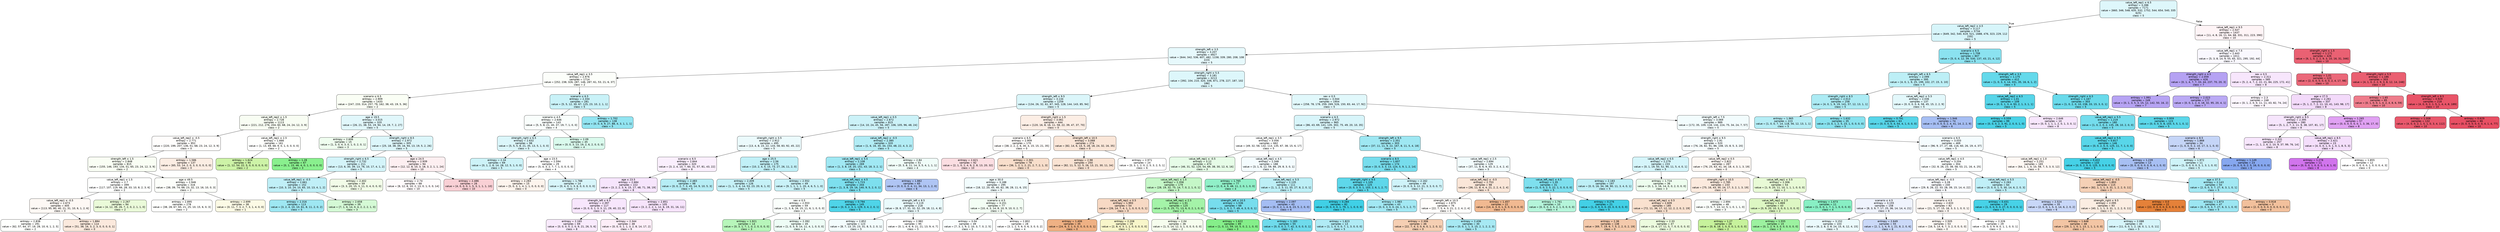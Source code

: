 digraph Tree {
node [shape=box, style="filled, rounded", color="black", fontname="helvetica"] ;
edge [fontname="helvetica"] ;
0 [label=<value_left_rep1 &le; 6.5<br/>entropy = 3.288<br/>samples = 7171<br/>value = [660, 346, 548, 635, 532, 1752, 544, 654, 540, 335<br/>625]<br/>class = 5>, fillcolor="#def7fb"] ;
1 [label=<value_left_rep2 &le; 4.5<br/>entropy = 3.117<br/>samples = 5734<br/>value = [649, 342, 540, 619, 521, 1688, 476, 323, 229, 112<br/>235]<br/>class = 5>, fillcolor="#d7f5fa"] ;
0 -> 1 [labeldistance=2.5, labelangle=45, headlabel="True"] ;
3 [label=<strength_left &le; 3.5<br/>entropy = 3.207<br/>samples = 4927<br/>value = [644, 342, 536, 607, 482, 1158, 339, 280, 208, 108<br/>223]<br/>class = 5>, fillcolor="#e7f9fc"] ;
1 -> 3 ;
7 [label=<value_left_rep1 &le; 3.5<br/>entropy = 2.976<br/>samples = 1714<br/>value = [252, 238, 326, 287, 146, 287, 61, 53, 21, 6, 37]<br/>class = 2>, fillcolor="#fcfefa"] ;
3 -> 7 ;
11 [label=<scenario &le; 6.5<br/>entropy = 2.909<br/>samples = 1433<br/>value = [247, 233, 314, 257, 79, 162, 38, 43, 19, 5, 36]<br/>class = 2>, fillcolor="#fafef5"] ;
7 -> 11 ;
17 [label=<value_left_rep2 &le; 1.5<br/>entropy = 2.728<br/>samples = 1113<br/>value = [221, 212, 276, 204, 60, 68, 24, 24, 12, 3, 9]<br/>class = 2>, fillcolor="#f8fdf3"] ;
11 -> 17 ;
21 [label=<value_left_rep2 &le; -0.5<br/>entropy = 2.771<br/>samples = 952<br/>value = [220, 199, 207, 136, 51, 68, 23, 24, 12, 3, 9]<br/>class = 0>, fillcolor="#fffdfc"] ;
17 -> 21 ;
23 [label=<strength_left &le; 1.5<br/>entropy = 2.848<br/>samples = 815<br/>value = [155, 146, 193, 134, 51, 65, 23, 24, 12, 3, 9]<br/>class = 2>, fillcolor="#f9fef4"] ;
21 -> 23 ;
61 [label=<value_left_rep1 &le; 1.5<br/>entropy = 2.7<br/>samples = 499<br/>value = [117, 107, 119, 66, 28, 33, 10, 8, 2, 3, 6]<br/>class = 2>, fillcolor="#fefffe"] ;
23 -> 61 ;
63 [label=<value_left_rep1 &le; -0.5<br/>entropy = 2.673<br/>samples = 405<br/>value = [113, 95, 80, 40, 21, 31, 10, 6, 1, 2, 6]<br/>class = 0>, fillcolor="#fdf8f4"] ;
61 -> 63 ;
67 [label=<entropy = 2.838<br/>samples = 291<br/>value = [62, 57, 64, 37, 19, 28, 10, 6, 1, 2, 5]<br/>class = 2>, fillcolor="#fefffd"] ;
63 -> 67 ;
68 [label=<entropy = 1.884<br/>samples = 114<br/>value = [51, 38, 16, 3, 2, 3, 0, 0, 0, 0, 1]<br/>class = 0>, fillcolor="#fbe9dd"] ;
63 -> 68 ;
64 [label=<entropy = 2.267<br/>samples = 94<br/>value = [4, 12, 39, 26, 7, 2, 0, 2, 1, 1, 0]<br/>class = 2>, fillcolor="#eafad9"] ;
61 -> 64 ;
62 [label=<age &le; 49.5<br/>entropy = 2.946<br/>samples = 316<br/>value = [38, 39, 74, 68, 23, 32, 13, 16, 10, 0, 3]<br/>class = 2>, fillcolor="#fcfefa"] ;
23 -> 62 ;
109 [label=<entropy = 2.895<br/>samples = 278<br/>value = [38, 28, 67, 65, 21, 25, 10, 15, 6, 0, 3]<br/>class = 2>, fillcolor="#fefffd"] ;
62 -> 109 ;
110 [label=<entropy = 2.699<br/>samples = 38<br/>value = [0, 11, 7, 3, 2, 7, 3, 1, 4, 0, 0]<br/>class = 1>, fillcolor="#fcfae5"] ;
62 -> 110 ;
24 [label=<entropy = 1.586<br/>samples = 137<br/>value = [65, 53, 14, 2, 0, 3, 0, 0, 0, 0, 0]<br/>class = 0>, fillcolor="#fbede3"] ;
21 -> 24 ;
22 [label=<value_left_rep1 &le; 2.5<br/>entropy = 1.666<br/>samples = 161<br/>value = [1, 13, 69, 68, 9, 0, 1, 0, 0, 0, 0]<br/>class = 2>, fillcolor="#fefffd"] ;
17 -> 22 ;
91 [label=<entropy = 1.624<br/>samples = 94<br/>value = [1, 12, 54, 22, 5, 0, 0, 0, 0, 0, 0]<br/>class = 2>, fillcolor="#cdf3a7"] ;
22 -> 91 ;
92 [label=<entropy = 1.28<br/>samples = 67<br/>value = [0, 1, 15, 46, 4, 0, 1, 0, 0, 0, 0]<br/>class = 3>, fillcolor="#89f08e"] ;
22 -> 92 ;
18 [label=<age &le; 19.5<br/>entropy = 3.015<br/>samples = 320<br/>value = [26, 21, 38, 53, 19, 94, 14, 19, 7, 2, 27]<br/>class = 5>, fillcolor="#e1f7fb"] ;
11 -> 18 ;
137 [label=<entropy = 2.606<br/>samples = 15<br/>value = [1, 3, 0, 4, 3, 0, 1, 0, 2, 0, 1]<br/>class = 3>, fillcolor="#effdef"] ;
18 -> 137 ;
138 [label=<strength_right &le; 8.5<br/>entropy = 2.972<br/>samples = 305<br/>value = [25, 18, 38, 49, 16, 94, 13, 19, 5, 2, 26]<br/>class = 5>, fillcolor="#dcf6fa"] ;
18 -> 138 ;
139 [label=<strength_right &le; 6.5<br/>entropy = 2.732<br/>samples = 211<br/>value = [13, 6, 30, 39, 13, 76, 10, 17, 4, 1, 2]<br/>class = 5>, fillcolor="#d4f4f9"] ;
138 -> 139 ;
141 [label=<value_left_rep1 &le; -0.5<br/>entropy = 2.661<br/>samples = 152<br/>value = [10, 3, 10, 24, 10, 65, 10, 13, 4, 1, 2]<br/>class = 5>, fillcolor="#c0eff7"] ;
139 -> 141 ;
143 [label=<entropy = 2.316<br/>samples = 113<br/>value = [3, 2, 4, 10, 10, 61, 8, 11, 2, 0, 2]<br/>class = 5>, fillcolor="#9ee7f2"] ;
141 -> 143 ;
144 [label=<entropy = 2.658<br/>samples = 39<br/>value = [7, 1, 6, 14, 0, 4, 2, 2, 2, 1, 0]<br/>class = 3>, fillcolor="#d4f9d5"] ;
141 -> 144 ;
142 [label=<entropy = 2.402<br/>samples = 59<br/>value = [3, 3, 20, 15, 3, 11, 0, 4, 0, 0, 0]<br/>class = 2>, fillcolor="#f2fce8"] ;
139 -> 142 ;
140 [label=<age &le; 24.5<br/>entropy = 2.939<br/>samples = 94<br/>value = [12, 12, 8, 10, 3, 18, 3, 2, 1, 1, 24]<br/>class = 10>, fillcolor="#fdeff1"] ;
138 -> 140 ;
145 [label=<entropy = 2.74<br/>samples = 68<br/>value = [8, 12, 8, 10, 2, 13, 0, 1, 0, 0, 14]<br/>class = 10>, fillcolor="#fffbfc"] ;
140 -> 145 ;
146 [label=<entropy = 2.486<br/>samples = 26<br/>value = [4, 0, 0, 0, 1, 5, 3, 1, 1, 1, 10]<br/>class = 10>, fillcolor="#f9d0d5"] ;
140 -> 146 ;
12 [label=<scenario &le; 6.5<br/>entropy = 2.334<br/>samples = 281<br/>value = [5, 5, 12, 30, 67, 125, 23, 10, 2, 1, 1]<br/>class = 5>, fillcolor="#c9f2f8"] ;
7 -> 12 ;
59 [label=<scenario &le; 4.5<br/>entropy = 2.646<br/>samples = 143<br/>value = [5, 5, 8, 21, 40, 37, 19, 7, 1, 0, 0]<br/>class = 4>, fillcolor="#f9fefc"] ;
12 -> 59 ;
97 [label=<strength_right &le; 6.5<br/>entropy = 2.632<br/>samples = 98<br/>value = [5, 5, 5, 8, 21, 35, 13, 5, 1, 0, 0]<br/>class = 5>, fillcolor="#dbf6fa"] ;
59 -> 97 ;
119 [label=<entropy = 2.34<br/>samples = 69<br/>value = [0, 1, 2, 6, 14, 28, 12, 5, 1, 0, 0]<br/>class = 5>, fillcolor="#cdf3f8"] ;
97 -> 119 ;
120 [label=<age &le; 23.5<br/>entropy = 2.594<br/>samples = 29<br/>value = [5, 4, 3, 2, 7, 7, 1, 0, 0, 0, 0]<br/>class = 4>, fillcolor="#ffffff"] ;
97 -> 120 ;
169 [label=<entropy = 2.283<br/>samples = 15<br/>value = [5, 0, 3, 1, 4, 1, 1, 0, 0, 0, 0]<br/>class = 0>, fillcolor="#fdf4ed"] ;
120 -> 169 ;
170 [label=<entropy = 1.788<br/>samples = 14<br/>value = [0, 4, 0, 1, 3, 6, 0, 0, 0, 0, 0]<br/>class = 5>, fillcolor="#d7f5fa"] ;
120 -> 170 ;
98 [label=<entropy = 2.09<br/>samples = 45<br/>value = [0, 0, 3, 13, 19, 2, 6, 2, 0, 0, 0]<br/>class = 4>, fillcolor="#dafaed"] ;
59 -> 98 ;
60 [label=<entropy = 1.702<br/>samples = 138<br/>value = [0, 0, 4, 9, 27, 88, 4, 3, 1, 1, 1]<br/>class = 5>, fillcolor="#92e4f1"] ;
12 -> 60 ;
8 [label=<strength_right &le; 5.5<br/>entropy = 3.181<br/>samples = 3213<br/>value = [392, 104, 210, 320, 336, 871, 278, 227, 187, 102<br/>186]<br/>class = 5>, fillcolor="#ddf7fb"] ;
3 -> 8 ;
9 [label=<strength_left &le; 9.5<br/>entropy = 3.134<br/>samples = 1259<br/>value = [134, 26, 32, 61, 67, 345, 128, 144, 143, 85, 94]<br/>class = 5>, fillcolor="#dbf6fa"] ;
8 -> 9 ;
13 [label=<value_left_rep1 &le; 0.5<br/>entropy = 2.872<br/>samples = 815<br/>value = [14, 10, 24, 45, 56, 287, 106, 105, 96, 48, 24]<br/>class = 5>, fillcolor="#ccf2f8"] ;
9 -> 13 ;
19 [label=<strength_right &le; 3.5<br/>entropy = 2.912<br/>samples = 495<br/>value = [13, 4, 8, 15, 22, 133, 58, 83, 92, 45, 22]<br/>class = 5>, fillcolor="#ebfafc"] ;
13 -> 19 ;
25 [label=<scenario &le; 6.5<br/>entropy = 2.844<br/>samples = 320<br/>value = [3, 2, 4, 10, 7, 60, 31, 57, 81, 43, 22]<br/>class = 8>, fillcolor="#faeffd"] ;
19 -> 25 ;
27 [label=<age &le; 23.5<br/>entropy = 2.684<br/>samples = 222<br/>value = [3, 2, 2, 3, 4, 15, 17, 48, 71, 38, 19]<br/>class = 8>, fillcolor="#f6e5fc"] ;
25 -> 27 ;
163 [label=<strength_left &le; 6.5<br/>entropy = 2.397<br/>samples = 117<br/>value = [0, 0, 0, 1, 3, 3, 11, 29, 40, 22, 8]<br/>class = 8>, fillcolor="#f7e6fc"] ;
27 -> 163 ;
165 [label=<entropy = 2.165<br/>samples = 69<br/>value = [0, 0, 0, 0, 2, 0, 9, 21, 26, 5, 6]<br/>class = 8>, fillcolor="#f8eafc"] ;
163 -> 165 ;
166 [label=<entropy = 2.344<br/>samples = 48<br/>value = [0, 0, 0, 1, 1, 3, 2, 8, 14, 17, 2]<br/>class = 9>, fillcolor="#fdeef8"] ;
163 -> 166 ;
164 [label=<entropy = 2.851<br/>samples = 105<br/>value = [3, 2, 2, 2, 1, 12, 6, 19, 31, 16, 11]<br/>class = 8>, fillcolor="#f6e3fb"] ;
27 -> 164 ;
28 [label=<entropy = 2.483<br/>samples = 98<br/>value = [0, 0, 2, 7, 3, 45, 14, 9, 10, 5, 3]<br/>class = 5>, fillcolor="#b6edf5"] ;
25 -> 28 ;
26 [label=<age &le; 25.5<br/>entropy = 2.56<br/>samples = 175<br/>value = [10, 2, 4, 5, 15, 73, 27, 26, 11, 2, 0]<br/>class = 5>, fillcolor="#c1f0f7"] ;
19 -> 26 ;
129 [label=<entropy = 2.409<br/>samples = 126<br/>value = [1, 1, 3, 4, 14, 53, 23, 20, 6, 1, 0]<br/>class = 5>, fillcolor="#c5f1f7"] ;
26 -> 129 ;
130 [label=<entropy = 2.552<br/>samples = 49<br/>value = [9, 1, 1, 1, 1, 20, 4, 6, 5, 1, 0]<br/>class = 5>, fillcolor="#c9f2f8"] ;
26 -> 130 ;
20 [label=<value_left_rep2 &le; -0.5<br/>entropy = 2.385<br/>samples = 320<br/>value = [1, 6, 16, 30, 34, 154, 48, 22, 4, 3, 2]<br/>class = 5>, fillcolor="#b2ecf5"] ;
13 -> 20 ;
31 [label=<value_left_rep1 &le; 5.5<br/>entropy = 2.108<br/>samples = 269<br/>value = [1, 3, 8, 19, 20, 151, 43, 18, 3, 2, 1]<br/>class = 5>, fillcolor="#a0e8f3"] ;
20 -> 31 ;
33 [label=<value_left_rep1 &le; 4.5<br/>entropy = 1.723<br/>samples = 204<br/>value = [1, 3, 8, 19, 16, 140, 9, 5, 2, 0, 1]<br/>class = 5>, fillcolor="#7ddfee"] ;
31 -> 33 ;
35 [label=<sex &le; 0.5<br/>entropy = 2.553<br/>samples = 59<br/>value = [1, 3, 6, 16, 15, 11, 6, 1, 0, 0, 0]<br/>class = 3>, fillcolor="#fafefb"] ;
33 -> 35 ;
167 [label=<entropy = 1.921<br/>samples = 14<br/>value = [0, 3, 1, 7, 1, 0, 2, 0, 0, 0, 0]<br/>class = 3>, fillcolor="#b7f6ba"] ;
35 -> 167 ;
168 [label=<entropy = 2.392<br/>samples = 45<br/>value = [1, 0, 5, 9, 14, 11, 4, 1, 0, 0, 0]<br/>class = 4>, fillcolor="#eefdf6"] ;
35 -> 168 ;
36 [label=<entropy = 0.794<br/>samples = 145<br/>value = [0, 0, 2, 3, 1, 129, 3, 4, 2, 0, 1]<br/>class = 5>, fillcolor="#4fd4e8"] ;
33 -> 36 ;
34 [label=<entropy = 1.882<br/>samples = 65<br/>value = [0, 0, 0, 0, 4, 11, 34, 13, 1, 2, 0]<br/>class = 6>, fillcolor="#afc5f4"] ;
31 -> 34 ;
32 [label=<entropy = 2.84<br/>samples = 51<br/>value = [0, 3, 8, 11, 14, 3, 5, 4, 1, 1, 1]<br/>class = 4>, fillcolor="#f0fdf8"] ;
20 -> 32 ;
14 [label=<strength_right &le; 1.5<br/>entropy = 3.061<br/>samples = 444<br/>value = [120, 16, 8, 16, 11, 58, 22, 39, 47, 37, 70]<br/>class = 0>, fillcolor="#fceee5"] ;
9 -> 14 ;
103 [label=<scenario &le; 6.5<br/>entropy = 2.909<br/>samples = 170<br/>value = [38, 2, 2, 2, 6, 30, 4, 15, 15, 21, 35]<br/>class = 0>, fillcolor="#fefcfb"] ;
14 -> 103 ;
105 [label=<entropy = 2.621<br/>samples = 92<br/>value = [2, 1, 0, 1, 4, 9, 2, 8, 13, 20, 32]<br/>class = 10>, fillcolor="#fbdee2"] ;
103 -> 105 ;
106 [label=<entropy = 2.301<br/>samples = 78<br/>value = [36, 1, 2, 1, 2, 21, 2, 7, 2, 1, 3]<br/>class = 0>, fillcolor="#f8decb"] ;
103 -> 106 ;
104 [label=<strength_left &le; 10.5<br/>entropy = 3.068<br/>samples = 274<br/>value = [82, 14, 6, 14, 5, 28, 18, 24, 32, 16, 35]<br/>class = 0>, fillcolor="#fae6d8"] ;
14 -> 104 ;
107 [label=<entropy = 2.98<br/>samples = 250<br/>value = [82, 11, 5, 12, 5, 26, 13, 21, 30, 11, 34]<br/>class = 0>, fillcolor="#f9e3d3"] ;
104 -> 107 ;
108 [label=<entropy = 2.971<br/>samples = 24<br/>value = [0, 3, 1, 2, 0, 2, 5, 3, 2, 5, 1]<br/>class = 6>, fillcolor="#ffffff"] ;
104 -> 108 ;
10 [label=<sex &le; 0.5<br/>entropy = 3.044<br/>samples = 1954<br/>value = [258, 78, 178, 259, 269, 526, 150, 83, 44, 17, 92]<br/>class = 5>, fillcolor="#e1f8fb"] ;
8 -> 10 ;
37 [label=<scenario &le; 6.5<br/>entropy = 2.972<br/>samples = 965<br/>value = [86, 43, 69, 141, 135, 302, 75, 49, 20, 10, 35]<br/>class = 5>, fillcolor="#d8f5fa"] ;
10 -> 37 ;
39 [label=<value_left_rep1 &le; 3.5<br/>entropy = 3.056<br/>samples = 662<br/>value = [49, 32, 58, 132, 113, 135, 67, 38, 15, 6, 17]<br/>class = 5>, fillcolor="#feffff"] ;
37 -> 39 ;
41 [label=<value_left_rep1 &le; -0.5<br/>entropy = 3.12<br/>samples = 474<br/>value = [46, 31, 52, 120, 54, 69, 38, 30, 12, 6, 16]<br/>class = 3>, fillcolor="#e6fce7"] ;
39 -> 41 ;
43 [label=<age &le; 30.0<br/>entropy = 3.188<br/>samples = 295<br/>value = [18, 12, 20, 45, 40, 62, 38, 28, 11, 6, 15]<br/>class = 5>, fillcolor="#f2fcfd"] ;
41 -> 43 ;
149 [label=<strength_left &le; 8.5<br/>entropy = 3.119<br/>samples = 218<br/>value = [8, 8, 17, 31, 32, 52, 29, 18, 11, 4, 8]<br/>class = 5>, fillcolor="#eafafc"] ;
43 -> 149 ;
151 [label=<entropy = 2.852<br/>samples = 123<br/>value = [8, 7, 13, 25, 23, 31, 8, 5, 2, 0, 1]<br/>class = 5>, fillcolor="#f3fcfd"] ;
149 -> 151 ;
152 [label=<entropy = 2.982<br/>samples = 95<br/>value = [0, 1, 4, 6, 9, 21, 21, 13, 9, 4, 7]<br/>class = 5>, fillcolor="#ffffff"] ;
149 -> 152 ;
150 [label=<scenario &le; 4.5<br/>entropy = 3.151<br/>samples = 77<br/>value = [10, 4, 3, 14, 8, 10, 9, 10, 0, 2, 7]<br/>class = 3>, fillcolor="#f3fdf4"] ;
43 -> 150 ;
187 [label=<entropy = 3.04<br/>samples = 49<br/>value = [7, 3, 1, 9, 2, 10, 3, 7, 0, 2, 5]<br/>class = 5>, fillcolor="#fafefe"] ;
150 -> 187 ;
188 [label=<entropy = 2.802<br/>samples = 28<br/>value = [3, 1, 2, 5, 6, 0, 6, 3, 0, 0, 2]<br/>class = 4>, fillcolor="#ffffff"] ;
150 -> 188 ;
44 [label=<value_left_rep1 &le; 1.5<br/>entropy = 2.358<br/>samples = 179<br/>value = [28, 19, 32, 75, 14, 7, 0, 2, 1, 0, 1]<br/>class = 3>, fillcolor="#c5f7c7"] ;
41 -> 44 ;
53 [label=<value_left_rep1 &le; 0.5<br/>entropy = 1.993<br/>samples = 54<br/>value = [26, 14, 7, 4, 1, 1, 0, 0, 0, 0, 1]<br/>class = 0>, fillcolor="#f7d9c4"] ;
44 -> 53 ;
153 [label=<entropy = 1.406<br/>samples = 35<br/>value = [24, 6, 3, 1, 0, 0, 0, 0, 0, 0, 1]<br/>class = 0>, fillcolor="#efb184"] ;
53 -> 153 ;
154 [label=<entropy = 2.208<br/>samples = 19<br/>value = [2, 8, 4, 3, 1, 1, 0, 0, 0, 0, 0]<br/>class = 1>, fillcolor="#f8f6ca"] ;
53 -> 154 ;
54 [label=<value_left_rep1 &le; 2.5<br/>entropy = 1.91<br/>samples = 125<br/>value = [2, 5, 25, 71, 13, 6, 0, 2, 1, 0, 0]<br/>class = 3>, fillcolor="#a4f3a8"] ;
44 -> 54 ;
121 [label=<entropy = 2.04<br/>samples = 36<br/>value = [1, 5, 14, 12, 3, 1, 0, 0, 0, 0, 0]<br/>class = 2>, fillcolor="#f6fdee"] ;
54 -> 121 ;
122 [label=<entropy = 1.622<br/>samples = 89<br/>value = [1, 0, 11, 59, 10, 5, 0, 2, 1, 0, 0]<br/>class = 3>, fillcolor="#85ef8a"] ;
54 -> 122 ;
42 [label=<value_left_rep1 &le; 4.5<br/>entropy = 2.348<br/>samples = 188<br/>value = [3, 1, 6, 12, 59, 66, 29, 8, 3, 0, 1]<br/>class = 5>, fillcolor="#f4fcfe"] ;
39 -> 42 ;
55 [label=<entropy = 1.765<br/>samples = 77<br/>value = [2, 0, 4, 9, 48, 11, 2, 0, 1, 0, 0]<br/>class = 4>, fillcolor="#90f0c8"] ;
42 -> 55 ;
56 [label=<value_left_rep1 &le; 5.5<br/>entropy = 2.135<br/>samples = 111<br/>value = [1, 1, 2, 3, 11, 55, 27, 8, 2, 0, 1]<br/>class = 5>, fillcolor="#bdeff6"] ;
42 -> 56 ;
65 [label=<strength_left &le; 10.5<br/>entropy = 1.536<br/>samples = 68<br/>value = [1, 1, 0, 2, 7, 49, 4, 3, 0, 0, 1]<br/>class = 5>, fillcolor="#77dded"] ;
56 -> 65 ;
177 [label=<entropy = 1.183<br/>samples = 55<br/>value = [0, 0, 0, 2, 7, 42, 3, 0, 0, 0, 1]<br/>class = 5>, fillcolor="#6fdbec"] ;
65 -> 177 ;
178 [label=<entropy = 1.823<br/>samples = 13<br/>value = [1, 1, 0, 0, 0, 7, 1, 3, 0, 0, 0]<br/>class = 5>, fillcolor="#b0ebf5"] ;
65 -> 178 ;
66 [label=<entropy = 2.097<br/>samples = 43<br/>value = [0, 0, 2, 1, 4, 6, 23, 5, 2, 0, 0]<br/>class = 6>, fillcolor="#a4bdf3"] ;
56 -> 66 ;
40 [label=<strength_left &le; 9.5<br/>entropy = 2.351<br/>samples = 303<br/>value = [37, 11, 11, 9, 22, 167, 8, 11, 5, 4, 18]<br/>class = 5>, fillcolor="#9ee7f2"] ;
37 -> 40 ;
49 [label=<scenario &le; 8.5<br/>entropy = 1.607<br/>samples = 174<br/>value = [0, 0, 3, 3, 13, 124, 5, 9, 1, 2, 14]<br/>class = 5>, fillcolor="#77dded"] ;
40 -> 49 ;
85 [label=<strength_right &le; 9.5<br/>entropy = 1.105<br/>samples = 125<br/>value = [0, 0, 3, 0, 1, 103, 2, 6, 1, 2, 7]<br/>class = 5>, fillcolor="#5ed7ea"] ;
49 -> 85 ;
93 [label=<entropy = 0.284<br/>samples = 82<br/>value = [0, 0, 0, 0, 1, 79, 1, 1, 0, 0, 0]<br/>class = 5>, fillcolor="#40d0e6"] ;
85 -> 93 ;
94 [label=<entropy = 1.983<br/>samples = 43<br/>value = [0, 0, 3, 0, 0, 24, 1, 5, 1, 2, 7]<br/>class = 5>, fillcolor="#a2e8f3"] ;
85 -> 94 ;
86 [label=<entropy = 2.162<br/>samples = 49<br/>value = [0, 0, 0, 3, 12, 21, 3, 3, 0, 0, 7]<br/>class = 5>, fillcolor="#cff3f9"] ;
49 -> 86 ;
50 [label=<value_left_rep1 &le; 2.5<br/>entropy = 2.694<br/>samples = 129<br/>value = [37, 11, 8, 6, 9, 43, 3, 2, 4, 2, 4]<br/>class = 5>, fillcolor="#f2fcfd"] ;
40 -> 50 ;
83 [label=<value_left_rep2 &le; -0.5<br/>entropy = 2.753<br/>samples = 98<br/>value = [36, 11, 8, 4, 4, 21, 2, 2, 4, 2, 4]<br/>class = 0>, fillcolor="#fae6d8"] ;
50 -> 83 ;
131 [label=<strength_left &le; 10.5<br/>entropy = 2.875<br/>samples = 76<br/>value = [22, 7, 5, 4, 3, 21, 2, 2, 4, 2, 4]<br/>class = 0>, fillcolor="#fffdfb"] ;
83 -> 131 ;
133 [label=<entropy = 2.306<br/>samples = 46<br/>value = [22, 7, 4, 3, 0, 6, 0, 1, 2, 0, 1]<br/>class = 0>, fillcolor="#f5cfb3"] ;
131 -> 133 ;
134 [label=<entropy = 2.436<br/>samples = 30<br/>value = [0, 0, 1, 1, 3, 15, 2, 1, 2, 2, 3]<br/>class = 5>, fillcolor="#a7e9f3"] ;
131 -> 134 ;
132 [label=<entropy = 1.457<br/>samples = 22<br/>value = [14, 4, 3, 0, 1, 0, 0, 0, 0, 0, 0]<br/>class = 0>, fillcolor="#f1b991"] ;
83 -> 132 ;
84 [label=<value_left_rep1 &le; 4.5<br/>entropy = 1.35<br/>samples = 31<br/>value = [1, 0, 0, 2, 5, 22, 1, 0, 0, 0, 0]<br/>class = 5>, fillcolor="#7edfee"] ;
50 -> 84 ;
147 [label=<entropy = 1.761<br/>samples = 10<br/>value = [0, 0, 0, 2, 5, 2, 1, 0, 0, 0, 0]<br/>class = 4>, fillcolor="#b5f5da"] ;
84 -> 147 ;
148 [label=<entropy = 0.276<br/>samples = 21<br/>value = [1, 0, 0, 0, 0, 20, 0, 0, 0, 0, 0]<br/>class = 5>, fillcolor="#43d0e6"] ;
84 -> 148 ;
38 [label=<strength_left &le; 7.5<br/>entropy = 3.069<br/>samples = 989<br/>value = [172, 35, 109, 118, 134, 224, 75, 34, 24, 7, 57]<br/>class = 5>, fillcolor="#f2fcfd"] ;
10 -> 38 ;
45 [label=<strength_right &le; 9.5<br/>entropy = 2.91<br/>samples = 520<br/>value = [76, 26, 82, 91, 86, 108, 15, 8, 5, 3, 20]<br/>class = 5>, fillcolor="#f7fdfe"] ;
38 -> 45 ;
47 [label=<value_left_rep2 &le; 0.5<br/>entropy = 2.279<br/>samples = 233<br/>value = [0, 1, 19, 50, 52, 90, 11, 5, 4, 0, 1]<br/>class = 5>, fillcolor="#d5f5fa"] ;
45 -> 47 ;
75 [label=<entropy = 2.183<br/>samples = 197<br/>value = [0, 0, 16, 34, 38, 90, 11, 3, 4, 0, 1]<br/>class = 5>, fillcolor="#beeff6"] ;
47 -> 75 ;
76 [label=<entropy = 1.724<br/>samples = 36<br/>value = [0, 1, 3, 16, 14, 0, 0, 2, 0, 0, 0]<br/>class = 3>, fillcolor="#edfdee"] ;
47 -> 76 ;
48 [label=<value_left_rep2 &le; 0.5<br/>entropy = 2.822<br/>samples = 287<br/>value = [76, 25, 63, 41, 34, 18, 4, 3, 1, 3, 19]<br/>class = 0>, fillcolor="#fdf8f4"] ;
45 -> 48 ;
77 [label=<strength_right &le; 10.5<br/>entropy = 2.785<br/>samples = 233<br/>value = [75, 16, 43, 30, 24, 17, 3, 2, 1, 3, 19]<br/>class = 0>, fillcolor="#fbeade"] ;
48 -> 77 ;
79 [label=<value_left_rep1 &le; 0.5<br/>entropy = 2.609<br/>samples = 185<br/>value = [72, 11, 36, 17, 12, 12, 2, 2, 0, 2, 19]<br/>class = 0>, fillcolor="#f9e1cf"] ;
77 -> 79 ;
81 [label=<entropy = 2.36<br/>samples = 138<br/>value = [69, 7, 19, 6, 7, 5, 2, 2, 0, 2, 19]<br/>class = 0>, fillcolor="#f4caac"] ;
79 -> 81 ;
82 [label=<entropy = 2.33<br/>samples = 47<br/>value = [3, 4, 17, 11, 5, 7, 0, 0, 0, 0, 0]<br/>class = 2>, fillcolor="#ecfbde"] ;
79 -> 82 ;
80 [label=<entropy = 2.694<br/>samples = 48<br/>value = [3, 5, 7, 13, 12, 5, 1, 0, 1, 1, 0]<br/>class = 3>, fillcolor="#fafefa"] ;
77 -> 80 ;
78 [label=<value_left_rep1 &le; 3.5<br/>entropy = 2.306<br/>samples = 54<br/>value = [1, 9, 20, 11, 10, 1, 1, 1, 0, 0, 0]<br/>class = 2>, fillcolor="#e8fad6"] ;
48 -> 78 ;
99 [label=<value_left_rep2 &le; 2.5<br/>entropy = 1.869<br/>samples = 43<br/>value = [0, 9, 20, 10, 3, 0, 0, 1, 0, 0, 0]<br/>class = 2>, fillcolor="#ddf7c3"] ;
78 -> 99 ;
117 [label=<entropy = 1.27<br/>samples = 28<br/>value = [0, 8, 18, 1, 0, 0, 0, 1, 0, 0, 0]<br/>class = 2>, fillcolor="#c7f29c"] ;
99 -> 117 ;
118 [label=<entropy = 1.555<br/>samples = 15<br/>value = [0, 1, 2, 9, 3, 0, 0, 0, 0, 0, 0]<br/>class = 3>, fillcolor="#9cf2a0"] ;
99 -> 118 ;
100 [label=<entropy = 1.673<br/>samples = 11<br/>value = [1, 0, 0, 1, 7, 1, 1, 0, 0, 0, 0]<br/>class = 4>, fillcolor="#88efc4"] ;
78 -> 100 ;
46 [label=<scenario &le; 6.5<br/>entropy = 3.033<br/>samples = 469<br/>value = [96, 9, 27, 27, 48, 116, 60, 26, 19, 4, 37]<br/>class = 5>, fillcolor="#f4fcfe"] ;
38 -> 46 ;
51 [label=<value_left_rep1 &le; 4.5<br/>entropy = 3.204<br/>samples = 304<br/>value = [32, 8, 26, 23, 38, 58, 53, 21, 16, 4, 25]<br/>class = 5>, fillcolor="#fbfefe"] ;
46 -> 51 ;
69 [label=<value_left_rep1 &le; -0.5<br/>entropy = 3.28<br/>samples = 240<br/>value = [29, 8, 26, 22, 33, 28, 39, 15, 14, 4, 22]<br/>class = 6>, fillcolor="#f9fbfe"] ;
51 -> 69 ;
71 [label=<scenario &le; 4.5<br/>entropy = 3.155<br/>samples = 158<br/>value = [8, 3, 9, 7, 17, 25, 36, 14, 14, 4, 21]<br/>class = 6>, fillcolor="#eff3fd"] ;
69 -> 71 ;
95 [label=<entropy = 3.152<br/>samples = 103<br/>value = [6, 2, 8, 3, 8, 24, 15, 6, 12, 4, 15]<br/>class = 5>, fillcolor="#ebfafc"] ;
71 -> 95 ;
96 [label=<entropy = 2.649<br/>samples = 55<br/>value = [2, 1, 1, 4, 9, 1, 21, 8, 2, 0, 6]<br/>class = 6>, fillcolor="#cbd9f8"] ;
71 -> 96 ;
72 [label=<scenario &le; 4.5<br/>entropy = 2.633<br/>samples = 82<br/>value = [21, 5, 17, 15, 16, 3, 3, 1, 0, 0, 1]<br/>class = 0>, fillcolor="#fdf7f3"] ;
69 -> 72 ;
175 [label=<entropy = 2.505<br/>samples = 53<br/>value = [16, 5, 14, 6, 7, 3, 2, 0, 0, 0, 0]<br/>class = 0>, fillcolor="#fef9f5"] ;
72 -> 175 ;
176 [label=<entropy = 2.326<br/>samples = 29<br/>value = [5, 0, 3, 9, 9, 0, 1, 1, 0, 0, 1]<br/>class = 3>, fillcolor="#ffffff"] ;
72 -> 176 ;
70 [label=<value_left_rep1 &le; 5.5<br/>entropy = 2.263<br/>samples = 64<br/>value = [3, 0, 0, 1, 5, 30, 14, 6, 2, 0, 3]<br/>class = 5>, fillcolor="#c0eff7"] ;
51 -> 70 ;
73 [label=<entropy = 0.431<br/>samples = 29<br/>value = [1, 0, 0, 0, 0, 27, 0, 0, 0, 0, 1]<br/>class = 5>, fillcolor="#47d2e7"] ;
70 -> 73 ;
74 [label=<entropy = 2.524<br/>samples = 35<br/>value = [2, 0, 0, 1, 5, 3, 14, 6, 2, 0, 2]<br/>class = 6>, fillcolor="#c8d7f8"] ;
70 -> 74 ;
52 [label=<value_left_rep1 &le; 1.0<br/>entropy = 2.251<br/>samples = 165<br/>value = [64, 1, 1, 4, 10, 58, 7, 5, 3, 0, 12]<br/>class = 0>, fillcolor="#fef8f4"] ;
46 -> 52 ;
57 [label=<value_left_rep2 &le; -0.5<br/>entropy = 1.893<br/>samples = 115<br/>value = [62, 1, 1, 1, 3, 31, 1, 2, 2, 0, 11]<br/>class = 0>, fillcolor="#f5d0b6"] ;
52 -> 57 ;
113 [label=<strength_right &le; 9.5<br/>entropy = 2.095<br/>samples = 93<br/>value = [40, 1, 1, 1, 3, 31, 1, 2, 2, 0, 11]<br/>class = 0>, fillcolor="#fbede2"] ;
57 -> 113 ;
115 [label=<entropy = 1.648<br/>samples = 48<br/>value = [29, 1, 1, 0, 1, 13, 1, 1, 1, 0, 0]<br/>class = 0>, fillcolor="#f3c5a4"] ;
113 -> 115 ;
116 [label=<entropy = 2.088<br/>samples = 45<br/>value = [11, 0, 0, 1, 2, 18, 0, 1, 1, 0, 11]<br/>class = 5>, fillcolor="#d6f5fa"] ;
113 -> 116 ;
114 [label=<entropy = 0.0<br/>samples = 22<br/>value = [22, 0, 0, 0, 0, 0, 0, 0, 0, 0, 0]<br/>class = 0>, fillcolor="#e58139"] ;
57 -> 114 ;
58 [label=<age &le; 37.5<br/>entropy = 2.143<br/>samples = 50<br/>value = [2, 0, 0, 3, 7, 27, 6, 3, 1, 0, 1]<br/>class = 5>, fillcolor="#a3e8f3"] ;
52 -> 58 ;
155 [label=<entropy = 1.873<br/>samples = 47<br/>value = [0, 0, 0, 3, 7, 27, 6, 3, 1, 0, 0]<br/>class = 5>, fillcolor="#9ce6f2"] ;
58 -> 155 ;
156 [label=<entropy = 0.918<br/>samples = 3<br/>value = [2, 0, 0, 0, 0, 0, 0, 0, 0, 0, 1]<br/>class = 0>, fillcolor="#f2c09c"] ;
58 -> 156 ;
4 [label=<scenario &le; 6.5<br/>entropy = 1.708<br/>samples = 807<br/>value = [5, 0, 4, 12, 39, 530, 137, 43, 21, 4, 12]<br/>class = 5>, fillcolor="#8be2f0"] ;
1 -> 4 ;
29 [label=<strength_left &le; 8.5<br/>entropy = 2.099<br/>samples = 395<br/>value = [4, 0, 1, 9, 25, 199, 102, 27, 15, 3, 10]<br/>class = 5>, fillcolor="#bdeff6"] ;
4 -> 29 ;
87 [label=<strength_right &le; 8.5<br/>entropy = 2.013<br/>samples = 258<br/>value = [4, 0, 1, 9, 19, 141, 57, 12, 13, 1, 1]<br/>class = 5>, fillcolor="#acebf4"] ;
29 -> 87 ;
101 [label=<entropy = 1.965<br/>samples = 223<br/>value = [1, 0, 0, 7, 14, 118, 56, 12, 13, 1, 1]<br/>class = 5>, fillcolor="#b5edf5"] ;
87 -> 101 ;
102 [label=<entropy = 1.632<br/>samples = 35<br/>value = [3, 0, 1, 2, 5, 23, 1, 0, 0, 0, 0]<br/>class = 5>, fillcolor="#88e2ef"] ;
87 -> 102 ;
88 [label=<value_left_rep2 &le; 5.5<br/>entropy = 2.036<br/>samples = 137<br/>value = [0, 0, 0, 0, 6, 58, 45, 15, 2, 2, 9]<br/>class = 5>, fillcolor="#e3f8fb"] ;
29 -> 88 ;
89 [label=<entropy = 0.791<br/>samples = 63<br/>value = [0, 0, 0, 0, 4, 54, 4, 1, 0, 0, 0]<br/>class = 5>, fillcolor="#57d5e9"] ;
88 -> 89 ;
90 [label=<entropy = 1.946<br/>samples = 74<br/>value = [0, 0, 0, 0, 2, 4, 41, 14, 2, 2, 9]<br/>class = 6>, fillcolor="#a6bef3"] ;
88 -> 90 ;
30 [label=<strength_left &le; 3.5<br/>entropy = 1.175<br/>samples = 412<br/>value = [1, 0, 3, 3, 14, 331, 35, 16, 6, 1, 2]<br/>class = 5>, fillcolor="#64d9eb"] ;
4 -> 30 ;
123 [label=<value_left_rep2 &le; 6.5<br/>entropy = 1.01<br/>samples = 109<br/>value = [0, 0, 1, 3, 4, 93, 2, 1, 3, 1, 1]<br/>class = 5>, fillcolor="#57d5e9"] ;
30 -> 123 ;
125 [label=<entropy = 0.559<br/>samples = 99<br/>value = [0, 0, 0, 2, 3, 91, 2, 0, 0, 1, 0]<br/>class = 5>, fillcolor="#49d2e7"] ;
123 -> 125 ;
126 [label=<entropy = 2.646<br/>samples = 10<br/>value = [0, 0, 1, 1, 1, 2, 0, 1, 3, 0, 1]<br/>class = 8>, fillcolor="#f7e6fc"] ;
123 -> 126 ;
124 [label=<strength_right &le; 6.5<br/>entropy = 1.167<br/>samples = 303<br/>value = [1, 0, 2, 0, 10, 238, 33, 15, 3, 0, 1]<br/>class = 5>, fillcolor="#69daeb"] ;
30 -> 124 ;
157 [label=<value_left_rep1 &le; 5.5<br/>entropy = 1.219<br/>samples = 180<br/>value = [1, 0, 2, 0, 2, 135, 28, 10, 2, 0, 0]<br/>class = 5>, fillcolor="#74dded"] ;
124 -> 157 ;
159 [label=<value_left_rep2 &le; 5.5<br/>entropy = 0.817<br/>samples = 146<br/>value = [0, 0, 2, 0, 0, 125, 11, 7, 1, 0, 0]<br/>class = 5>, fillcolor="#58d6e9"] ;
157 -> 159 ;
161 [label=<entropy = 0.422<br/>samples = 133<br/>value = [0, 0, 2, 0, 0, 125, 3, 3, 0, 0, 0]<br/>class = 5>, fillcolor="#45d1e7"] ;
159 -> 161 ;
162 [label=<entropy = 1.239<br/>samples = 13<br/>value = [0, 0, 0, 0, 0, 0, 8, 4, 1, 0, 0]<br/>class = 6>, fillcolor="#a7bff3"] ;
159 -> 162 ;
160 [label=<scenario &le; 8.5<br/>entropy = 1.868<br/>samples = 34<br/>value = [1, 0, 0, 0, 2, 10, 17, 3, 1, 0, 0]<br/>class = 6>, fillcolor="#c5d5f7"] ;
157 -> 160 ;
179 [label=<entropy = 1.972<br/>samples = 11<br/>value = [1, 0, 0, 0, 0, 5, 1, 3, 1, 0, 0]<br/>class = 5>, fillcolor="#cef3f8"] ;
160 -> 179 ;
180 [label=<entropy = 1.149<br/>samples = 23<br/>value = [0, 0, 0, 0, 2, 5, 16, 0, 0, 0, 0]<br/>class = 6>, fillcolor="#86a7ef"] ;
160 -> 180 ;
158 [label=<entropy = 0.959<br/>samples = 123<br/>value = [0, 0, 0, 0, 8, 103, 5, 5, 1, 0, 1]<br/>class = 5>, fillcolor="#5bd7ea"] ;
124 -> 158 ;
2 [label=<value_left_rep1 &le; 9.5<br/>entropy = 2.547<br/>samples = 1437<br/>value = [11, 4, 8, 16, 11, 64, 68, 331, 311, 223, 390]<br/>class = 10>, fillcolor="#fef4f6"] ;
0 -> 2 [labeldistance=2.5, labelangle=-45, headlabel="False"] ;
5 [label=<value_left_rep1 &le; 7.5<br/>entropy = 2.443<br/>samples = 1011<br/>value = [5, 3, 8, 14, 9, 55, 65, 321, 295, 192, 44]<br/>class = 7>, fillcolor="#f9f8fe"] ;
2 -> 5 ;
15 [label=<strength_right &le; 4.5<br/>entropy = 2.059<br/>samples = 426<br/>value = [0, 1, 4, 7, 7, 33, 44, 237, 70, 20, 3]<br/>class = 7>, fillcolor="#b5a2f3"] ;
5 -> 15 ;
111 [label=<entropy = 1.991<br/>samples = 249<br/>value = [0, 1, 3, 5, 3, 15, 12, 142, 50, 16, 2]<br/>class = 7>, fillcolor="#b6a3f3"] ;
15 -> 111 ;
112 [label=<entropy = 2.023<br/>samples = 177<br/>value = [0, 0, 1, 2, 4, 18, 32, 95, 20, 4, 1]<br/>class = 7>, fillcolor="#baa9f4"] ;
15 -> 112 ;
16 [label=<sex &le; 0.5<br/>entropy = 2.311<br/>samples = 585<br/>value = [5, 2, 4, 7, 2, 22, 21, 84, 225, 172, 41]<br/>class = 8>, fillcolor="#f7e6fc"] ;
5 -> 16 ;
127 [label=<entropy = 2.3<br/>samples = 248<br/>value = [0, 1, 2, 0, 0, 11, 11, 43, 82, 74, 24]<br/>class = 8>, fillcolor="#fcf6fe"] ;
16 -> 127 ;
128 [label=<age &le; 27.5<br/>entropy = 2.261<br/>samples = 337<br/>value = [5, 1, 2, 7, 2, 11, 10, 41, 143, 98, 17]<br/>class = 8>, fillcolor="#f3dafa"] ;
16 -> 128 ;
135 [label=<strength_right &le; 9.5<br/>entropy = 2.395<br/>samples = 280<br/>value = [5, 1, 2, 7, 2, 11, 9, 38, 107, 81, 17]<br/>class = 8>, fillcolor="#f6e5fc"] ;
128 -> 135 ;
171 [label=<entropy = 2.331<br/>samples = 257<br/>value = [1, 1, 2, 6, 2, 10, 9, 37, 99, 76, 14]<br/>class = 8>, fillcolor="#f7e6fc"] ;
135 -> 171 ;
172 [label=<value_left_rep1 &le; 8.5<br/>entropy = 2.421<br/>samples = 23<br/>value = [4, 0, 0, 1, 0, 1, 0, 1, 8, 5, 3]<br/>class = 8>, fillcolor="#f4defb"] ;
135 -> 172 ;
173 [label=<entropy = 1.278<br/>samples = 11<br/>value = [0, 0, 0, 1, 0, 0, 0, 1, 8, 1, 0]<br/>class = 8>, fillcolor="#d174ed"] ;
172 -> 173 ;
174 [label=<entropy = 1.855<br/>samples = 12<br/>value = [4, 0, 0, 0, 0, 1, 0, 0, 0, 4, 3]<br/>class = 0>, fillcolor="#ffffff"] ;
172 -> 174 ;
136 [label=<entropy = 1.265<br/>samples = 57<br/>value = [0, 0, 0, 0, 0, 0, 1, 3, 36, 17, 0]<br/>class = 8>, fillcolor="#e0a1f3"] ;
128 -> 136 ;
6 [label=<strength_right &le; 1.5<br/>entropy = 1.171<br/>samples = 426<br/>value = [6, 1, 0, 2, 2, 9, 3, 10, 16, 31, 346]<br/>class = 10>, fillcolor="#ea6173"] ;
2 -> 6 ;
181 [label=<entropy = 1.01<br/>samples = 123<br/>value = [2, 0, 0, 0, 0, 0, 0, 2, 4, 17, 98]<br/>class = 10>, fillcolor="#eb6879"] ;
6 -> 181 ;
182 [label=<strength_right &le; 5.5<br/>entropy = 1.186<br/>samples = 303<br/>value = [4, 1, 0, 2, 2, 9, 3, 8, 12, 14, 248]<br/>class = 10>, fillcolor="#ea5f71"] ;
6 -> 182 ;
183 [label=<entropy = 1.65<br/>samples = 85<br/>value = [0, 1, 0, 0, 1, 4, 2, 4, 8, 6, 59]<br/>class = 10>, fillcolor="#ee7c8b"] ;
182 -> 183 ;
184 [label=<strength_left &le; 8.5<br/>entropy = 0.929<br/>samples = 218<br/>value = [4, 0, 0, 2, 1, 5, 1, 4, 4, 8, 189]<br/>class = 10>, fillcolor="#e95468"] ;
182 -> 184 ;
185 [label=<entropy = 1.008<br/>samples = 132<br/>value = [4, 0, 0, 2, 1, 5, 1, 0, 3, 4, 112]<br/>class = 10>, fillcolor="#e9586c"] ;
184 -> 185 ;
186 [label=<entropy = 0.629<br/>samples = 86<br/>value = [0, 0, 0, 0, 0, 0, 0, 4, 1, 4, 77]<br/>class = 10>, fillcolor="#e84f63"] ;
184 -> 186 ;
}